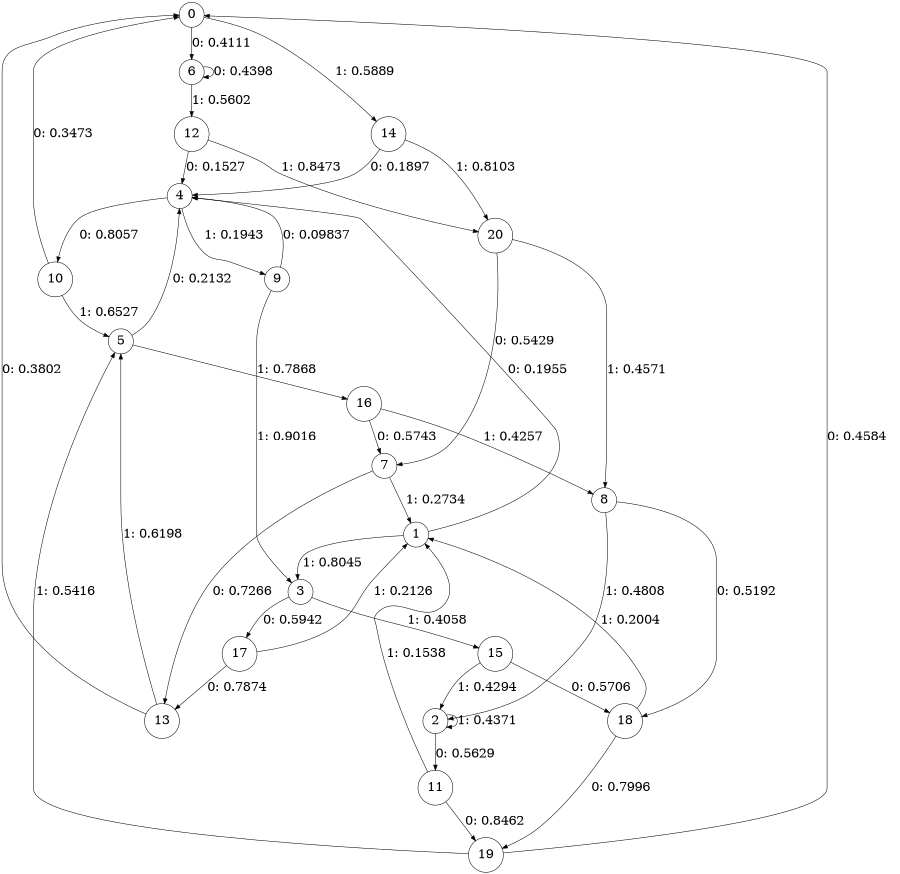 digraph "ch33randomL5" {
size = "6,8.5";
ratio = "fill";
node [shape = circle];
node [fontsize = 24];
edge [fontsize = 24];
0 -> 6 [label = "0: 0.4111   "];
0 -> 14 [label = "1: 0.5889   "];
1 -> 4 [label = "0: 0.1955   "];
1 -> 3 [label = "1: 0.8045   "];
2 -> 11 [label = "0: 0.5629   "];
2 -> 2 [label = "1: 0.4371   "];
3 -> 17 [label = "0: 0.5942   "];
3 -> 15 [label = "1: 0.4058   "];
4 -> 10 [label = "0: 0.8057   "];
4 -> 9 [label = "1: 0.1943   "];
5 -> 4 [label = "0: 0.2132   "];
5 -> 16 [label = "1: 0.7868   "];
6 -> 6 [label = "0: 0.4398   "];
6 -> 12 [label = "1: 0.5602   "];
7 -> 13 [label = "0: 0.7266   "];
7 -> 1 [label = "1: 0.2734   "];
8 -> 18 [label = "0: 0.5192   "];
8 -> 2 [label = "1: 0.4808   "];
9 -> 4 [label = "0: 0.09837  "];
9 -> 3 [label = "1: 0.9016   "];
10 -> 0 [label = "0: 0.3473   "];
10 -> 5 [label = "1: 0.6527   "];
11 -> 19 [label = "0: 0.8462   "];
11 -> 1 [label = "1: 0.1538   "];
12 -> 4 [label = "0: 0.1527   "];
12 -> 20 [label = "1: 0.8473   "];
13 -> 0 [label = "0: 0.3802   "];
13 -> 5 [label = "1: 0.6198   "];
14 -> 4 [label = "0: 0.1897   "];
14 -> 20 [label = "1: 0.8103   "];
15 -> 18 [label = "0: 0.5706   "];
15 -> 2 [label = "1: 0.4294   "];
16 -> 7 [label = "0: 0.5743   "];
16 -> 8 [label = "1: 0.4257   "];
17 -> 13 [label = "0: 0.7874   "];
17 -> 1 [label = "1: 0.2126   "];
18 -> 19 [label = "0: 0.7996   "];
18 -> 1 [label = "1: 0.2004   "];
19 -> 0 [label = "0: 0.4584   "];
19 -> 5 [label = "1: 0.5416   "];
20 -> 7 [label = "0: 0.5429   "];
20 -> 8 [label = "1: 0.4571   "];
}